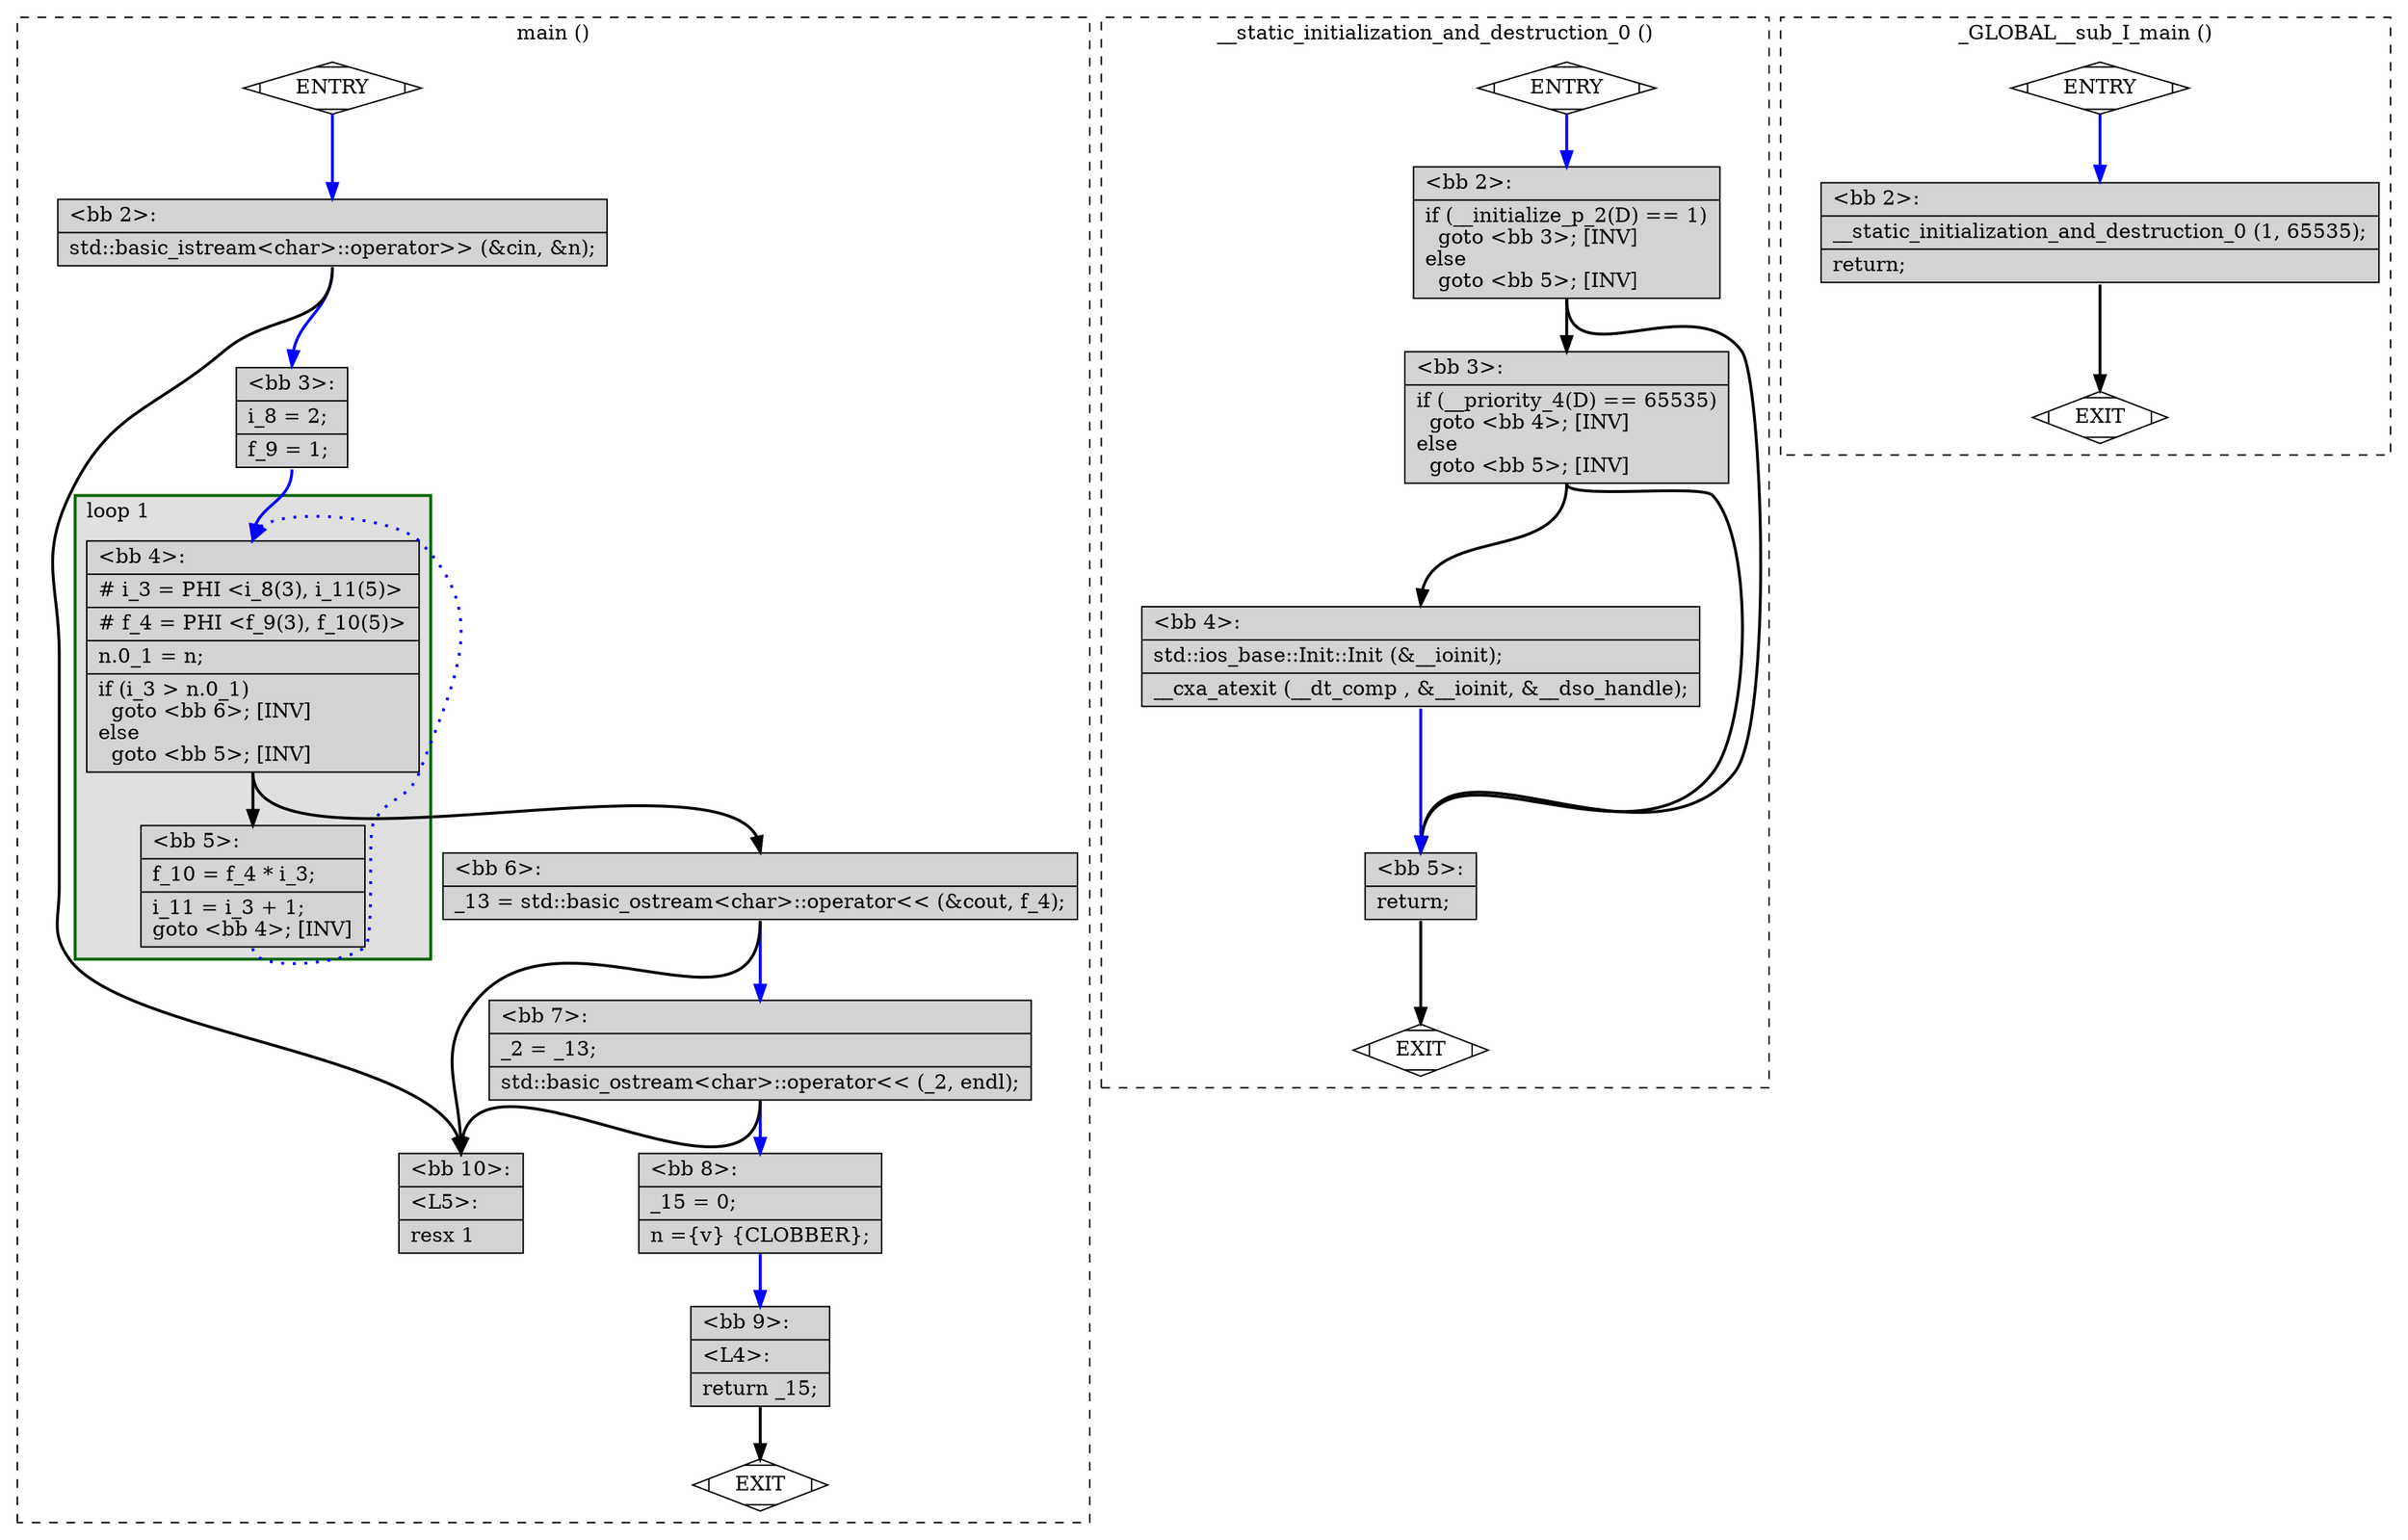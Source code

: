 digraph "main.cpp.221t.veclower" {
overlap=false;
subgraph "cluster_main" {
	style="dashed";
	color="black";
	label="main ()";
	subgraph cluster_1522_1 {
	style="filled";
	color="darkgreen";
	fillcolor="grey88";
	label="loop 1";
	labeljust=l;
	penwidth=2;
	fn_1522_basic_block_4 [shape=record,style=filled,fillcolor=lightgrey,label="{\<bb\ 4\>:\l\
|#\ i_3\ =\ PHI\ \<i_8(3),\ i_11(5)\>\l\
|#\ f_4\ =\ PHI\ \<f_9(3),\ f_10(5)\>\l\
|n.0_1\ =\ n;\l\
|if\ (i_3\ \>\ n.0_1)\l\
\ \ goto\ \<bb\ 6\>;\ [INV]\l\
else\l\
\ \ goto\ \<bb\ 5\>;\ [INV]\l\
}"];

	fn_1522_basic_block_5 [shape=record,style=filled,fillcolor=lightgrey,label="{\<bb\ 5\>:\l\
|f_10\ =\ f_4\ *\ i_3;\l\
|i_11\ =\ i_3\ +\ 1;\l\
goto\ \<bb\ 4\>;\ [INV]\l\
}"];

	}
	fn_1522_basic_block_0 [shape=Mdiamond,style=filled,fillcolor=white,label="ENTRY"];

	fn_1522_basic_block_1 [shape=Mdiamond,style=filled,fillcolor=white,label="EXIT"];

	fn_1522_basic_block_2 [shape=record,style=filled,fillcolor=lightgrey,label="{\<bb\ 2\>:\l\
|std::basic_istream\<char\>::operator\>\>\ (&cin,\ &n);\l\
}"];

	fn_1522_basic_block_3 [shape=record,style=filled,fillcolor=lightgrey,label="{\<bb\ 3\>:\l\
|i_8\ =\ 2;\l\
|f_9\ =\ 1;\l\
}"];

	fn_1522_basic_block_6 [shape=record,style=filled,fillcolor=lightgrey,label="{\<bb\ 6\>:\l\
|_13\ =\ std::basic_ostream\<char\>::operator\<\<\ (&cout,\ f_4);\l\
}"];

	fn_1522_basic_block_7 [shape=record,style=filled,fillcolor=lightgrey,label="{\<bb\ 7\>:\l\
|_2\ =\ _13;\l\
|std::basic_ostream\<char\>::operator\<\<\ (_2,\ endl);\l\
}"];

	fn_1522_basic_block_8 [shape=record,style=filled,fillcolor=lightgrey,label="{\<bb\ 8\>:\l\
|_15\ =\ 0;\l\
|n\ =\{v\}\ \{CLOBBER\};\l\
}"];

	fn_1522_basic_block_9 [shape=record,style=filled,fillcolor=lightgrey,label="{\<bb\ 9\>:\l\
|\<L4\>:\l\
|return\ _15;\l\
}"];

	fn_1522_basic_block_10 [shape=record,style=filled,fillcolor=lightgrey,label="{\<bb\ 10\>:\l\
|\<L5\>:\l\
|resx\ 1\l\
}"];

	fn_1522_basic_block_0:s -> fn_1522_basic_block_2:n [style="solid,bold",color=blue,weight=100,constraint=true];
	fn_1522_basic_block_2:s -> fn_1522_basic_block_10:n [style="solid,bold",color=black,weight=10,constraint=true];
	fn_1522_basic_block_2:s -> fn_1522_basic_block_3:n [style="solid,bold",color=blue,weight=100,constraint=true];
	fn_1522_basic_block_3:s -> fn_1522_basic_block_4:n [style="solid,bold",color=blue,weight=100,constraint=true];
	fn_1522_basic_block_4:s -> fn_1522_basic_block_6:n [style="solid,bold",color=black,weight=10,constraint=true];
	fn_1522_basic_block_4:s -> fn_1522_basic_block_5:n [style="solid,bold",color=black,weight=10,constraint=true];
	fn_1522_basic_block_5:s -> fn_1522_basic_block_4:n [style="dotted,bold",color=blue,weight=10,constraint=false];
	fn_1522_basic_block_6:s -> fn_1522_basic_block_10:n [style="solid,bold",color=black,weight=10,constraint=true];
	fn_1522_basic_block_6:s -> fn_1522_basic_block_7:n [style="solid,bold",color=blue,weight=100,constraint=true];
	fn_1522_basic_block_7:s -> fn_1522_basic_block_10:n [style="solid,bold",color=black,weight=10,constraint=true];
	fn_1522_basic_block_7:s -> fn_1522_basic_block_8:n [style="solid,bold",color=blue,weight=100,constraint=true];
	fn_1522_basic_block_8:s -> fn_1522_basic_block_9:n [style="solid,bold",color=blue,weight=100,constraint=true];
	fn_1522_basic_block_9:s -> fn_1522_basic_block_1:n [style="solid,bold",color=black,weight=10,constraint=true];
	fn_1522_basic_block_0:s -> fn_1522_basic_block_1:n [style="invis",constraint=true];
}
subgraph "cluster___static_initialization_and_destruction_0" {
	style="dashed";
	color="black";
	label="__static_initialization_and_destruction_0 ()";
	fn_2008_basic_block_0 [shape=Mdiamond,style=filled,fillcolor=white,label="ENTRY"];

	fn_2008_basic_block_1 [shape=Mdiamond,style=filled,fillcolor=white,label="EXIT"];

	fn_2008_basic_block_2 [shape=record,style=filled,fillcolor=lightgrey,label="{\<bb\ 2\>:\l\
|if\ (__initialize_p_2(D)\ ==\ 1)\l\
\ \ goto\ \<bb\ 3\>;\ [INV]\l\
else\l\
\ \ goto\ \<bb\ 5\>;\ [INV]\l\
}"];

	fn_2008_basic_block_3 [shape=record,style=filled,fillcolor=lightgrey,label="{\<bb\ 3\>:\l\
|if\ (__priority_4(D)\ ==\ 65535)\l\
\ \ goto\ \<bb\ 4\>;\ [INV]\l\
else\l\
\ \ goto\ \<bb\ 5\>;\ [INV]\l\
}"];

	fn_2008_basic_block_4 [shape=record,style=filled,fillcolor=lightgrey,label="{\<bb\ 4\>:\l\
|std::ios_base::Init::Init\ (&__ioinit);\l\
|__cxa_atexit\ (__dt_comp\ ,\ &__ioinit,\ &__dso_handle);\l\
}"];

	fn_2008_basic_block_5 [shape=record,style=filled,fillcolor=lightgrey,label="{\<bb\ 5\>:\l\
|return;\l\
}"];

	fn_2008_basic_block_0:s -> fn_2008_basic_block_2:n [style="solid,bold",color=blue,weight=100,constraint=true];
	fn_2008_basic_block_2:s -> fn_2008_basic_block_3:n [style="solid,bold",color=black,weight=10,constraint=true];
	fn_2008_basic_block_2:s -> fn_2008_basic_block_5:n [style="solid,bold",color=black,weight=10,constraint=true];
	fn_2008_basic_block_3:s -> fn_2008_basic_block_4:n [style="solid,bold",color=black,weight=10,constraint=true];
	fn_2008_basic_block_3:s -> fn_2008_basic_block_5:n [style="solid,bold",color=black,weight=10,constraint=true];
	fn_2008_basic_block_4:s -> fn_2008_basic_block_5:n [style="solid,bold",color=blue,weight=100,constraint=true];
	fn_2008_basic_block_5:s -> fn_2008_basic_block_1:n [style="solid,bold",color=black,weight=10,constraint=true];
	fn_2008_basic_block_0:s -> fn_2008_basic_block_1:n [style="invis",constraint=true];
}
subgraph "cluster__GLOBAL__sub_I_main" {
	style="dashed";
	color="black";
	label="_GLOBAL__sub_I_main ()";
	fn_2009_basic_block_0 [shape=Mdiamond,style=filled,fillcolor=white,label="ENTRY"];

	fn_2009_basic_block_1 [shape=Mdiamond,style=filled,fillcolor=white,label="EXIT"];

	fn_2009_basic_block_2 [shape=record,style=filled,fillcolor=lightgrey,label="{\<bb\ 2\>:\l\
|__static_initialization_and_destruction_0\ (1,\ 65535);\l\
|return;\l\
}"];

	fn_2009_basic_block_0:s -> fn_2009_basic_block_2:n [style="solid,bold",color=blue,weight=100,constraint=true];
	fn_2009_basic_block_2:s -> fn_2009_basic_block_1:n [style="solid,bold",color=black,weight=10,constraint=true];
	fn_2009_basic_block_0:s -> fn_2009_basic_block_1:n [style="invis",constraint=true];
}
}
